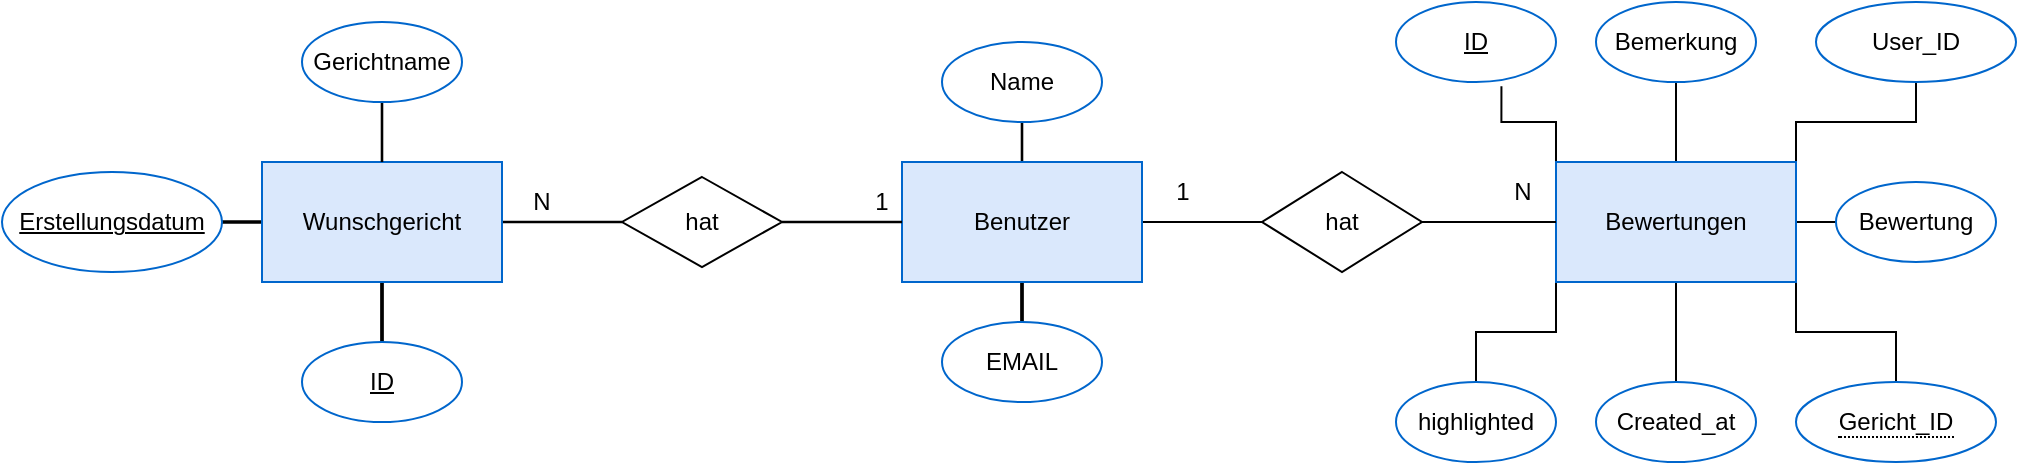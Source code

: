 <mxfile version="16.2.1" type="device"><diagram id="t0YwyfMV6nskbGIEEIj2" name="Page-1"><mxGraphModel dx="1422" dy="758" grid="1" gridSize="10" guides="1" tooltips="1" connect="1" arrows="1" fold="1" page="1" pageScale="1" pageWidth="827" pageHeight="1169" math="0" shadow="0"><root><mxCell id="0"/><mxCell id="1" parent="0"/><mxCell id="suW84zMjy4k8tSlKIC0_-8" value="" style="edgeStyle=none;shape=link;rounded=0;orthogonalLoop=1;jettySize=auto;html=1;width=-0.286;" edge="1" parent="1" source="suW84zMjy4k8tSlKIC0_-11" target="suW84zMjy4k8tSlKIC0_-22"><mxGeometry relative="1" as="geometry"/></mxCell><mxCell id="suW84zMjy4k8tSlKIC0_-9" style="edgeStyle=none;shape=link;rounded=0;orthogonalLoop=1;jettySize=auto;html=1;exitX=0;exitY=0.5;exitDx=0;exitDy=0;entryX=1;entryY=0.5;entryDx=0;entryDy=0;width=0.857;" edge="1" parent="1" source="suW84zMjy4k8tSlKIC0_-11" target="suW84zMjy4k8tSlKIC0_-13"><mxGeometry relative="1" as="geometry"/></mxCell><mxCell id="suW84zMjy4k8tSlKIC0_-10" style="edgeStyle=none;shape=link;rounded=0;orthogonalLoop=1;jettySize=auto;html=1;exitX=0.5;exitY=1;exitDx=0;exitDy=0;width=0.857;" edge="1" parent="1" source="suW84zMjy4k8tSlKIC0_-11" target="suW84zMjy4k8tSlKIC0_-12"><mxGeometry relative="1" as="geometry"/></mxCell><mxCell id="suW84zMjy4k8tSlKIC0_-11" value="Wunschgericht" style="rounded=0;whiteSpace=wrap;html=1;fillColor=#dae8fc;strokeColor=#0066CC;" vertex="1" parent="1"><mxGeometry x="180" y="410" width="120" height="60" as="geometry"/></mxCell><mxCell id="suW84zMjy4k8tSlKIC0_-12" value="&lt;u&gt;ID&lt;/u&gt;" style="ellipse;whiteSpace=wrap;html=1;strokeColor=#0066CC;" vertex="1" parent="1"><mxGeometry x="200" y="500" width="80" height="40" as="geometry"/></mxCell><mxCell id="suW84zMjy4k8tSlKIC0_-13" value="&lt;u&gt;Erstellungsdatum&lt;/u&gt;" style="ellipse;whiteSpace=wrap;html=1;strokeColor=#0066CC;" vertex="1" parent="1"><mxGeometry x="50" y="415" width="110" height="50" as="geometry"/></mxCell><mxCell id="suW84zMjy4k8tSlKIC0_-14" style="edgeStyle=none;shape=link;rounded=0;orthogonalLoop=1;jettySize=auto;html=1;exitX=0.5;exitY=1;exitDx=0;exitDy=0;entryX=0.5;entryY=0;entryDx=0;entryDy=0;width=-0.286;" edge="1" parent="1" source="suW84zMjy4k8tSlKIC0_-15" target="suW84zMjy4k8tSlKIC0_-20"><mxGeometry relative="1" as="geometry"/></mxCell><mxCell id="suW84zMjy4k8tSlKIC0_-15" value="Name" style="ellipse;whiteSpace=wrap;html=1;strokeColor=#0066CC;" vertex="1" parent="1"><mxGeometry x="520" y="350" width="80" height="40" as="geometry"/></mxCell><mxCell id="suW84zMjy4k8tSlKIC0_-16" style="edgeStyle=none;shape=link;rounded=0;orthogonalLoop=1;jettySize=auto;html=1;width=-0.286;" edge="1" parent="1" source="suW84zMjy4k8tSlKIC0_-17" target="suW84zMjy4k8tSlKIC0_-11"><mxGeometry relative="1" as="geometry"/></mxCell><mxCell id="suW84zMjy4k8tSlKIC0_-17" value="Gerichtname" style="ellipse;whiteSpace=wrap;html=1;strokeColor=#0066CC;" vertex="1" parent="1"><mxGeometry x="200" y="340" width="80" height="40" as="geometry"/></mxCell><mxCell id="suW84zMjy4k8tSlKIC0_-18" style="edgeStyle=none;shape=link;rounded=0;orthogonalLoop=1;jettySize=auto;html=1;exitX=0.5;exitY=0;exitDx=0;exitDy=0;entryX=0.5;entryY=1;entryDx=0;entryDy=0;width=-0.857;" edge="1" parent="1" source="suW84zMjy4k8tSlKIC0_-19" target="suW84zMjy4k8tSlKIC0_-20"><mxGeometry relative="1" as="geometry"/></mxCell><mxCell id="suW84zMjy4k8tSlKIC0_-19" value="EMAIL" style="ellipse;whiteSpace=wrap;html=1;strokeColor=#0066CC;" vertex="1" parent="1"><mxGeometry x="520" y="490" width="80" height="40" as="geometry"/></mxCell><mxCell id="suW84zMjy4k8tSlKIC0_-28" style="edgeStyle=orthogonalEdgeStyle;rounded=0;orthogonalLoop=1;jettySize=auto;html=1;exitX=1;exitY=0.5;exitDx=0;exitDy=0;entryX=0;entryY=0.5;entryDx=0;entryDy=0;endArrow=none;endFill=0;" edge="1" parent="1" source="suW84zMjy4k8tSlKIC0_-20" target="suW84zMjy4k8tSlKIC0_-27"><mxGeometry relative="1" as="geometry"/></mxCell><mxCell id="suW84zMjy4k8tSlKIC0_-20" value="Benutzer&lt;br&gt;" style="rounded=0;whiteSpace=wrap;html=1;fillColor=#dae8fc;strokeColor=#0066CC;" vertex="1" parent="1"><mxGeometry x="500" y="410" width="120" height="60" as="geometry"/></mxCell><mxCell id="suW84zMjy4k8tSlKIC0_-21" style="edgeStyle=none;shape=link;rounded=0;orthogonalLoop=1;jettySize=auto;html=1;exitX=1;exitY=0.5;exitDx=0;exitDy=0;entryX=0;entryY=0.5;entryDx=0;entryDy=0;width=-0.286;" edge="1" parent="1" source="suW84zMjy4k8tSlKIC0_-22" target="suW84zMjy4k8tSlKIC0_-20"><mxGeometry relative="1" as="geometry"><Array as="points"><mxPoint x="480" y="440"/></Array></mxGeometry></mxCell><mxCell id="suW84zMjy4k8tSlKIC0_-22" value="hat" style="rhombus;whiteSpace=wrap;html=1;" vertex="1" parent="1"><mxGeometry x="360" y="417.5" width="80" height="45" as="geometry"/></mxCell><mxCell id="suW84zMjy4k8tSlKIC0_-23" value="N" style="text;html=1;strokeColor=none;fillColor=none;align=center;verticalAlign=middle;whiteSpace=wrap;rounded=0;" vertex="1" parent="1"><mxGeometry x="290" y="415" width="60" height="30" as="geometry"/></mxCell><mxCell id="suW84zMjy4k8tSlKIC0_-24" value="1" style="text;html=1;strokeColor=none;fillColor=none;align=center;verticalAlign=middle;whiteSpace=wrap;rounded=0;" vertex="1" parent="1"><mxGeometry x="460" y="415" width="60" height="30" as="geometry"/></mxCell><mxCell id="suW84zMjy4k8tSlKIC0_-41" style="edgeStyle=orthogonalEdgeStyle;rounded=0;orthogonalLoop=1;jettySize=auto;html=1;exitX=0;exitY=0;exitDx=0;exitDy=0;entryX=0.659;entryY=1.054;entryDx=0;entryDy=0;entryPerimeter=0;endArrow=none;endFill=0;" edge="1" parent="1" source="suW84zMjy4k8tSlKIC0_-25" target="suW84zMjy4k8tSlKIC0_-37"><mxGeometry relative="1" as="geometry"/></mxCell><mxCell id="suW84zMjy4k8tSlKIC0_-42" style="edgeStyle=orthogonalEdgeStyle;rounded=0;orthogonalLoop=1;jettySize=auto;html=1;exitX=0;exitY=1;exitDx=0;exitDy=0;entryX=0.5;entryY=0;entryDx=0;entryDy=0;endArrow=none;endFill=0;" edge="1" parent="1" source="suW84zMjy4k8tSlKIC0_-25" target="suW84zMjy4k8tSlKIC0_-36"><mxGeometry relative="1" as="geometry"/></mxCell><mxCell id="suW84zMjy4k8tSlKIC0_-43" style="edgeStyle=orthogonalEdgeStyle;rounded=0;orthogonalLoop=1;jettySize=auto;html=1;exitX=0.5;exitY=1;exitDx=0;exitDy=0;entryX=0.5;entryY=0;entryDx=0;entryDy=0;endArrow=none;endFill=0;" edge="1" parent="1" source="suW84zMjy4k8tSlKIC0_-25" target="suW84zMjy4k8tSlKIC0_-35"><mxGeometry relative="1" as="geometry"/></mxCell><mxCell id="suW84zMjy4k8tSlKIC0_-44" style="edgeStyle=orthogonalEdgeStyle;rounded=0;orthogonalLoop=1;jettySize=auto;html=1;exitX=1;exitY=1;exitDx=0;exitDy=0;entryX=0.5;entryY=0;entryDx=0;entryDy=0;endArrow=none;endFill=0;" edge="1" parent="1" source="suW84zMjy4k8tSlKIC0_-25" target="suW84zMjy4k8tSlKIC0_-39"><mxGeometry relative="1" as="geometry"/></mxCell><mxCell id="suW84zMjy4k8tSlKIC0_-45" style="edgeStyle=orthogonalEdgeStyle;rounded=0;orthogonalLoop=1;jettySize=auto;html=1;exitX=1;exitY=0.5;exitDx=0;exitDy=0;entryX=0;entryY=0.5;entryDx=0;entryDy=0;endArrow=none;endFill=0;" edge="1" parent="1" source="suW84zMjy4k8tSlKIC0_-25" target="suW84zMjy4k8tSlKIC0_-34"><mxGeometry relative="1" as="geometry"/></mxCell><mxCell id="suW84zMjy4k8tSlKIC0_-46" style="edgeStyle=orthogonalEdgeStyle;rounded=0;orthogonalLoop=1;jettySize=auto;html=1;exitX=1;exitY=0;exitDx=0;exitDy=0;entryX=0.5;entryY=1;entryDx=0;entryDy=0;endArrow=none;endFill=0;" edge="1" parent="1" source="suW84zMjy4k8tSlKIC0_-25" target="suW84zMjy4k8tSlKIC0_-40"><mxGeometry relative="1" as="geometry"/></mxCell><mxCell id="suW84zMjy4k8tSlKIC0_-47" style="edgeStyle=orthogonalEdgeStyle;rounded=0;orthogonalLoop=1;jettySize=auto;html=1;exitX=0.5;exitY=0;exitDx=0;exitDy=0;entryX=0.5;entryY=1;entryDx=0;entryDy=0;endArrow=none;endFill=0;" edge="1" parent="1" source="suW84zMjy4k8tSlKIC0_-25" target="suW84zMjy4k8tSlKIC0_-33"><mxGeometry relative="1" as="geometry"/></mxCell><mxCell id="suW84zMjy4k8tSlKIC0_-25" value="Bewertungen" style="rounded=0;whiteSpace=wrap;html=1;fillColor=#dae8fc;strokeColor=#0066CC;" vertex="1" parent="1"><mxGeometry x="827" y="410" width="120" height="60" as="geometry"/></mxCell><mxCell id="suW84zMjy4k8tSlKIC0_-29" style="edgeStyle=orthogonalEdgeStyle;rounded=0;orthogonalLoop=1;jettySize=auto;html=1;exitX=1;exitY=0.5;exitDx=0;exitDy=0;entryX=0;entryY=0.5;entryDx=0;entryDy=0;endArrow=none;endFill=0;" edge="1" parent="1" source="suW84zMjy4k8tSlKIC0_-27" target="suW84zMjy4k8tSlKIC0_-25"><mxGeometry relative="1" as="geometry"/></mxCell><mxCell id="suW84zMjy4k8tSlKIC0_-27" value="hat" style="shape=rhombus;perimeter=rhombusPerimeter;whiteSpace=wrap;html=1;align=center;" vertex="1" parent="1"><mxGeometry x="680" y="415" width="80" height="50" as="geometry"/></mxCell><mxCell id="suW84zMjy4k8tSlKIC0_-30" value="1" style="text;html=1;align=center;verticalAlign=middle;resizable=0;points=[];autosize=1;strokeColor=none;fillColor=none;" vertex="1" parent="1"><mxGeometry x="630" y="415" width="20" height="20" as="geometry"/></mxCell><mxCell id="suW84zMjy4k8tSlKIC0_-31" value="N" style="text;html=1;align=center;verticalAlign=middle;resizable=0;points=[];autosize=1;strokeColor=none;fillColor=none;" vertex="1" parent="1"><mxGeometry x="800" y="415" width="20" height="20" as="geometry"/></mxCell><mxCell id="suW84zMjy4k8tSlKIC0_-33" value="Bemerkung" style="ellipse;whiteSpace=wrap;html=1;strokeColor=#0066CC;" vertex="1" parent="1"><mxGeometry x="847" y="330" width="80" height="40" as="geometry"/></mxCell><mxCell id="suW84zMjy4k8tSlKIC0_-34" value="Bewertung" style="ellipse;whiteSpace=wrap;html=1;strokeColor=#0066CC;" vertex="1" parent="1"><mxGeometry x="967" y="420" width="80" height="40" as="geometry"/></mxCell><mxCell id="suW84zMjy4k8tSlKIC0_-35" value="Created_at" style="ellipse;whiteSpace=wrap;html=1;strokeColor=#0066CC;" vertex="1" parent="1"><mxGeometry x="847" y="520" width="80" height="40" as="geometry"/></mxCell><mxCell id="suW84zMjy4k8tSlKIC0_-36" value="highlighted" style="ellipse;whiteSpace=wrap;html=1;strokeColor=#0066CC;" vertex="1" parent="1"><mxGeometry x="747" y="520" width="80" height="40" as="geometry"/></mxCell><mxCell id="suW84zMjy4k8tSlKIC0_-37" value="&lt;u&gt;ID&lt;/u&gt;" style="ellipse;whiteSpace=wrap;html=1;strokeColor=#0066CC;" vertex="1" parent="1"><mxGeometry x="747" y="330" width="80" height="40" as="geometry"/></mxCell><mxCell id="suW84zMjy4k8tSlKIC0_-39" value="&lt;span style=&quot;border-bottom: 1px dotted&quot;&gt;Gericht_ID&lt;/span&gt;" style="ellipse;whiteSpace=wrap;html=1;align=center;strokeColor=#0066CC;" vertex="1" parent="1"><mxGeometry x="947" y="520" width="100" height="40" as="geometry"/></mxCell><mxCell id="suW84zMjy4k8tSlKIC0_-40" value="User_ID" style="ellipse;whiteSpace=wrap;html=1;align=center;strokeColor=#0066CC;" vertex="1" parent="1"><mxGeometry x="957" y="330" width="100" height="40" as="geometry"/></mxCell></root></mxGraphModel></diagram></mxfile>